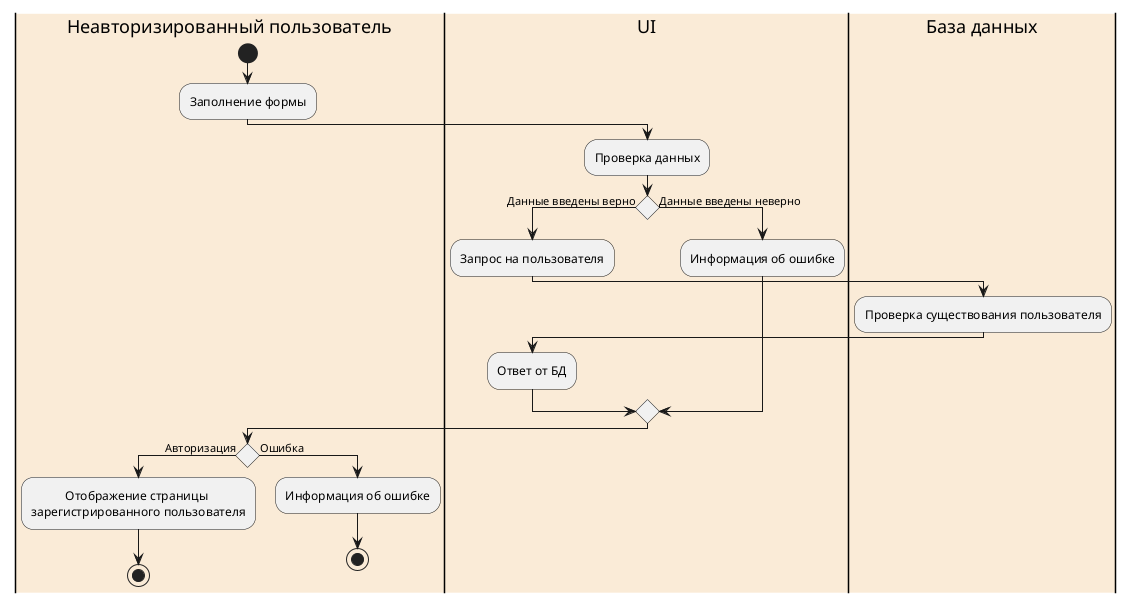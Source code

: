 @startuml

|#AntiqueWhite|Неавторизированный пользователь|
start
:Заполнение формы;
|#AntiqueWhite|UI|
:Проверка данных;
if() then (Данные введены верно)
:Запрос на пользователя;
|#AntiqueWhite|База данных|
:Проверка существования пользователя;
|#AntiqueWhite|UI|
:Ответ от БД;
else (Данные введены неверно)
:Информация об ошибке;
endif
|#AntiqueWhite|Неавторизированный пользователь|
if() then (Авторизация)
:           Отображение страницы
зарегистрированного пользователя;
stop
else(Ошибка)
:Информация об ошибке;
stop
@enduml
